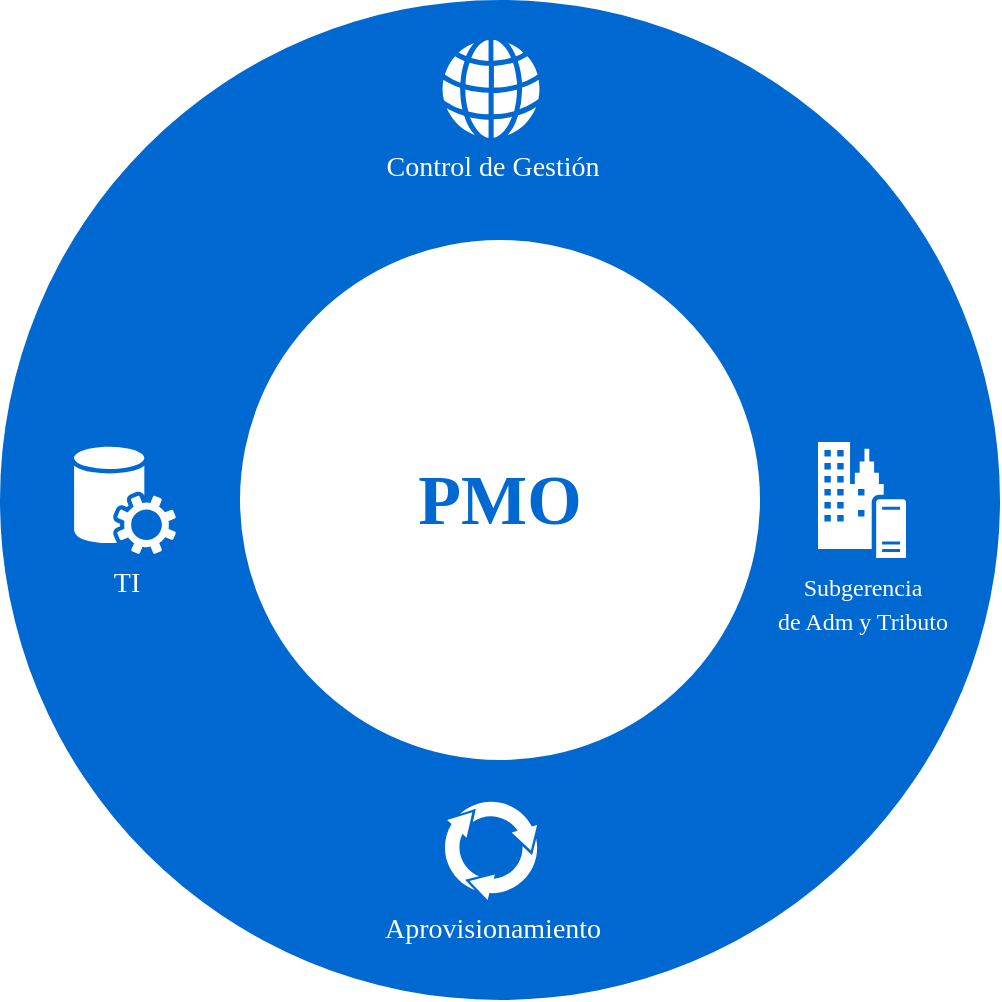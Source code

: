 <mxfile version="16.0.3" type="github">
  <diagram name="Page-1" id="3e8102d1-ef87-2e61-34e1-82d9a586fe2e">
    <mxGraphModel dx="1103" dy="714" grid="0" gridSize="10" guides="1" tooltips="1" connect="1" arrows="1" fold="1" page="1" pageScale="1" pageWidth="1100" pageHeight="850" background="none" math="0" shadow="0">
      <root>
        <mxCell id="0" />
        <mxCell id="1" parent="0" />
        <mxCell id="70666756c84bb93c-1" value="" style="ellipse;whiteSpace=wrap;html=1;rounded=0;shadow=0;comic=0;strokeWidth=1;fontFamily=Verdana;fontSize=14;strokeColor=none;fillColor=#0069D1;movable=1;resizable=1;rotatable=1;deletable=1;editable=1;connectable=1;" parent="1" vertex="1">
          <mxGeometry x="280" y="110" width="500" height="500" as="geometry" />
        </mxCell>
        <mxCell id="70666756c84bb93c-2" value="PMO" style="ellipse;whiteSpace=wrap;html=1;rounded=0;shadow=0;comic=0;strokeWidth=1;fontFamily=Verdana;fontSize=35;strokeColor=none;fillColor=#ffffff;fontColor=#0069D1;fontStyle=1" parent="1" vertex="1">
          <mxGeometry x="400" y="230" width="260" height="260" as="geometry" />
        </mxCell>
        <mxCell id="70666756c84bb93c-8" value="TI" style="shadow=0;dashed=0;html=1;strokeColor=none;fillColor=#ffffff;labelPosition=center;verticalLabelPosition=bottom;verticalAlign=top;shape=mxgraph.office.services.central_management_service;rounded=0;comic=0;fontFamily=Verdana;fontSize=14;fontColor=#FFFFFF;" parent="1" vertex="1">
          <mxGeometry x="317" y="333" width="51" height="54" as="geometry" />
        </mxCell>
        <mxCell id="70666756c84bb93c-9" value="&lt;font style=&quot;font-size: 12px&quot;&gt;Subgerencia&lt;br&gt;de Adm y Tributo&lt;/font&gt;" style="shadow=0;dashed=0;html=1;strokeColor=none;fillColor=#ffffff;labelPosition=center;verticalLabelPosition=bottom;verticalAlign=top;shape=mxgraph.office.servers.on_premises_server;rounded=0;comic=0;fontFamily=Verdana;fontSize=14;fontColor=#FFFFFF;" parent="1" vertex="1">
          <mxGeometry x="689" y="331" width="44" height="58" as="geometry" />
        </mxCell>
        <mxCell id="70666756c84bb93c-12" value="Control de Gestión" style="shadow=0;dashed=0;html=1;strokeColor=none;fillColor=#ffffff;labelPosition=center;verticalLabelPosition=bottom;verticalAlign=top;shape=mxgraph.office.concepts.globe_internet;rounded=0;comic=0;fontFamily=Verdana;fontSize=14;fontColor=#FFFFFF;" parent="1" vertex="1">
          <mxGeometry x="501" y="130" width="49" height="49" as="geometry" />
        </mxCell>
        <mxCell id="70666756c84bb93c-13" value="Aprovisionamiento" style="shadow=0;dashed=0;html=1;strokeColor=none;shape=mxgraph.mscae.general.continuous_cycle;fillColor=#ffffff;rounded=0;comic=0;fontFamily=Verdana;fontSize=14;fontColor=#FFFFFF;verticalAlign=top;labelPosition=center;verticalLabelPosition=bottom;align=center;" parent="1" vertex="1">
          <mxGeometry x="501.5" y="510" width="48" height="50" as="geometry" />
        </mxCell>
      </root>
    </mxGraphModel>
  </diagram>
</mxfile>
